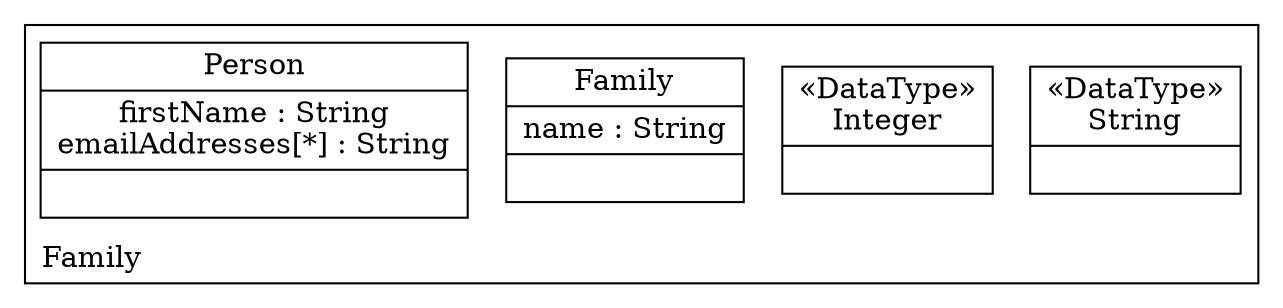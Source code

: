 digraph "KM3 Model in DOT" {
graph[rankdir=BT,labeljust=l,labelloc=t,nodeSep=0.75,compound=true];
 subgraph "cluster_Family"{
labelloc=t
color=black
label=Family
 node[shape=record];
String[label="{&#171;DataType&#187;\nString|}"]
;
 node[shape=record];
Integer[label="{&#171;DataType&#187;\nInteger|}"]
;
 node[shape=record];
Family[label="{Family|name : String| }"]
;
 node[shape=record];
Person[label="{Person|firstName : String\nemailAddresses[*] : String| }"]
;

}
}